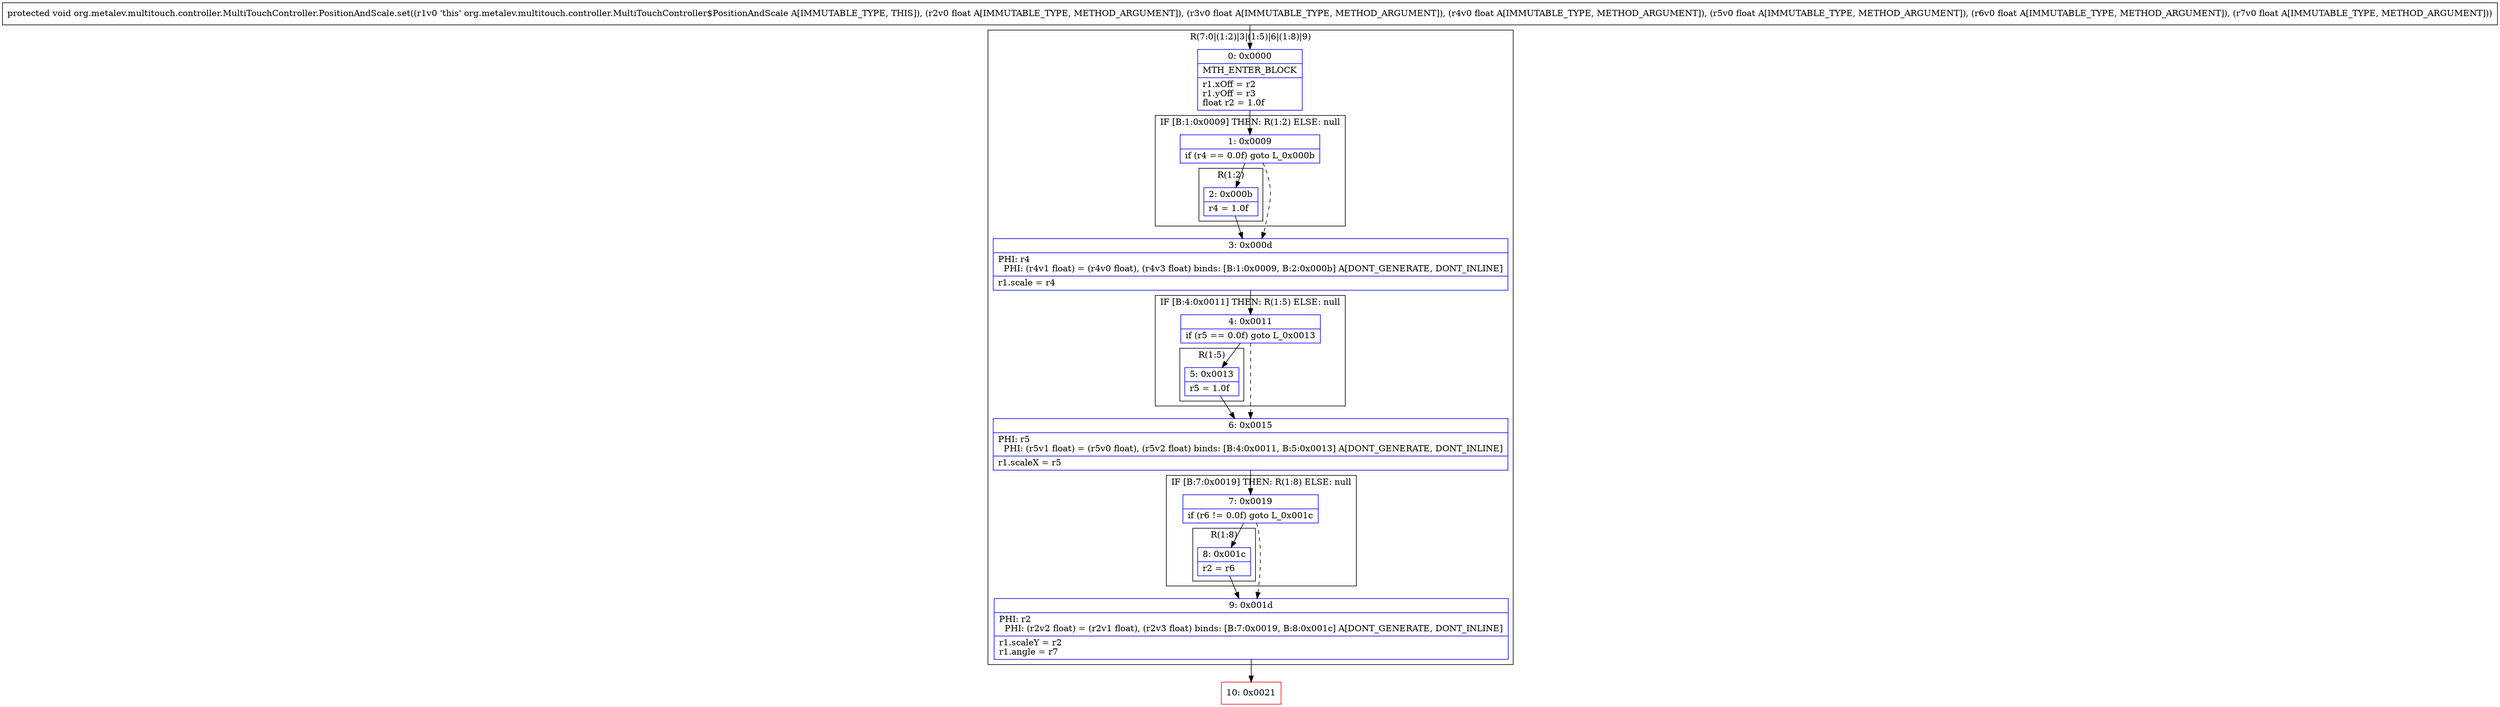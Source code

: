digraph "CFG fororg.metalev.multitouch.controller.MultiTouchController.PositionAndScale.set(FFFFFF)V" {
subgraph cluster_Region_1428140158 {
label = "R(7:0|(1:2)|3|(1:5)|6|(1:8)|9)";
node [shape=record,color=blue];
Node_0 [shape=record,label="{0\:\ 0x0000|MTH_ENTER_BLOCK\l|r1.xOff = r2\lr1.yOff = r3\lfloat r2 = 1.0f\l}"];
subgraph cluster_IfRegion_1998523755 {
label = "IF [B:1:0x0009] THEN: R(1:2) ELSE: null";
node [shape=record,color=blue];
Node_1 [shape=record,label="{1\:\ 0x0009|if (r4 == 0.0f) goto L_0x000b\l}"];
subgraph cluster_Region_1384443245 {
label = "R(1:2)";
node [shape=record,color=blue];
Node_2 [shape=record,label="{2\:\ 0x000b|r4 = 1.0f\l}"];
}
}
Node_3 [shape=record,label="{3\:\ 0x000d|PHI: r4 \l  PHI: (r4v1 float) = (r4v0 float), (r4v3 float) binds: [B:1:0x0009, B:2:0x000b] A[DONT_GENERATE, DONT_INLINE]\l|r1.scale = r4\l}"];
subgraph cluster_IfRegion_823232489 {
label = "IF [B:4:0x0011] THEN: R(1:5) ELSE: null";
node [shape=record,color=blue];
Node_4 [shape=record,label="{4\:\ 0x0011|if (r5 == 0.0f) goto L_0x0013\l}"];
subgraph cluster_Region_1160695303 {
label = "R(1:5)";
node [shape=record,color=blue];
Node_5 [shape=record,label="{5\:\ 0x0013|r5 = 1.0f\l}"];
}
}
Node_6 [shape=record,label="{6\:\ 0x0015|PHI: r5 \l  PHI: (r5v1 float) = (r5v0 float), (r5v2 float) binds: [B:4:0x0011, B:5:0x0013] A[DONT_GENERATE, DONT_INLINE]\l|r1.scaleX = r5\l}"];
subgraph cluster_IfRegion_1255536540 {
label = "IF [B:7:0x0019] THEN: R(1:8) ELSE: null";
node [shape=record,color=blue];
Node_7 [shape=record,label="{7\:\ 0x0019|if (r6 != 0.0f) goto L_0x001c\l}"];
subgraph cluster_Region_1712967781 {
label = "R(1:8)";
node [shape=record,color=blue];
Node_8 [shape=record,label="{8\:\ 0x001c|r2 = r6\l}"];
}
}
Node_9 [shape=record,label="{9\:\ 0x001d|PHI: r2 \l  PHI: (r2v2 float) = (r2v1 float), (r2v3 float) binds: [B:7:0x0019, B:8:0x001c] A[DONT_GENERATE, DONT_INLINE]\l|r1.scaleY = r2\lr1.angle = r7\l}"];
}
Node_10 [shape=record,color=red,label="{10\:\ 0x0021}"];
MethodNode[shape=record,label="{protected void org.metalev.multitouch.controller.MultiTouchController.PositionAndScale.set((r1v0 'this' org.metalev.multitouch.controller.MultiTouchController$PositionAndScale A[IMMUTABLE_TYPE, THIS]), (r2v0 float A[IMMUTABLE_TYPE, METHOD_ARGUMENT]), (r3v0 float A[IMMUTABLE_TYPE, METHOD_ARGUMENT]), (r4v0 float A[IMMUTABLE_TYPE, METHOD_ARGUMENT]), (r5v0 float A[IMMUTABLE_TYPE, METHOD_ARGUMENT]), (r6v0 float A[IMMUTABLE_TYPE, METHOD_ARGUMENT]), (r7v0 float A[IMMUTABLE_TYPE, METHOD_ARGUMENT])) }"];
MethodNode -> Node_0;
Node_0 -> Node_1;
Node_1 -> Node_2;
Node_1 -> Node_3[style=dashed];
Node_2 -> Node_3;
Node_3 -> Node_4;
Node_4 -> Node_5;
Node_4 -> Node_6[style=dashed];
Node_5 -> Node_6;
Node_6 -> Node_7;
Node_7 -> Node_8;
Node_7 -> Node_9[style=dashed];
Node_8 -> Node_9;
Node_9 -> Node_10;
}

